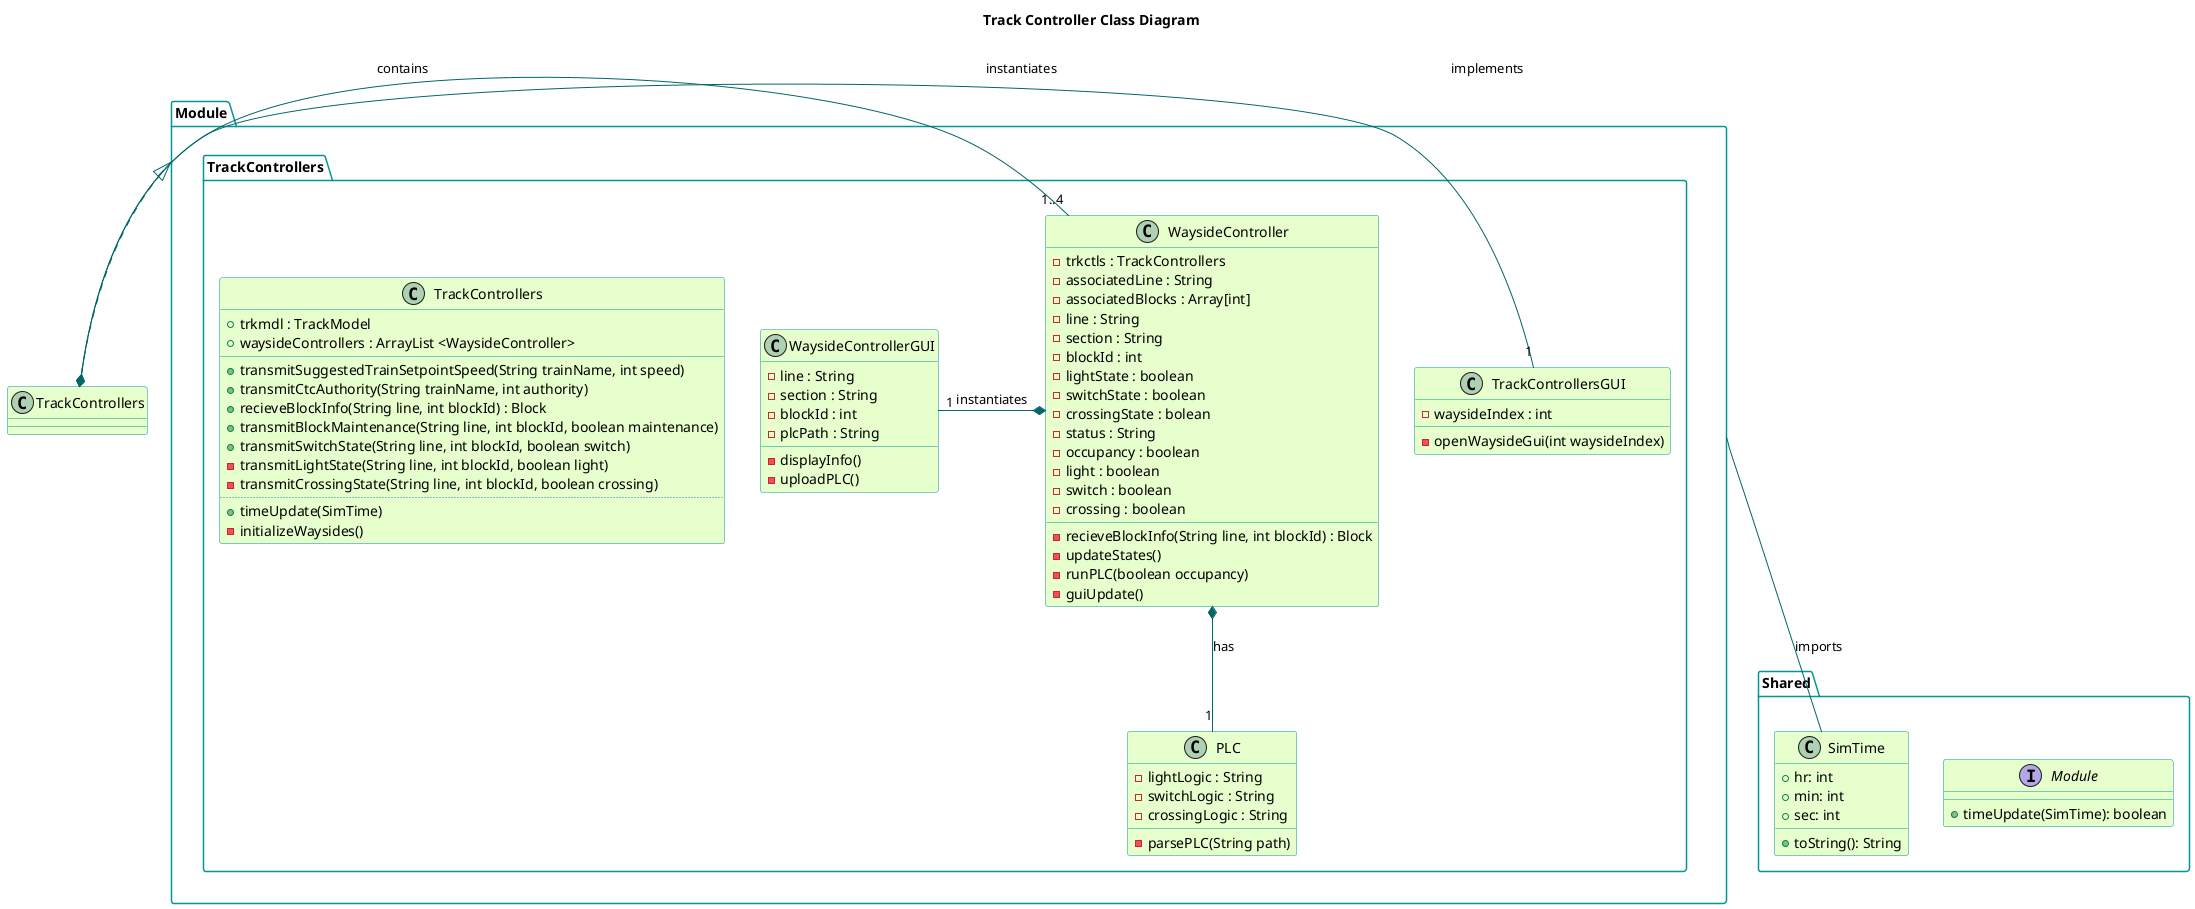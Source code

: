 @startuml
title Track Controller Class Diagram

skinparam classBackgroundColor #e6ffcc
skinparam classBorderColor 	#049595
skinparam packageBorderCOlor  #049595
skinparam arrowColor #006666

package "Shared"{
    interface Module{
        +timeUpdate(SimTime): boolean
    }

    class SimTime{
        +hr: int
        +min: int
        +sec: int
        +toString(): String
    }
}

package Module.TrackControllers{
	class TrackControllers {
		{field} + trkmdl : TrackModel
		{field} + waysideControllers : ArrayList <WaysideController>
		__
		{method} + transmitSuggestedTrainSetpointSpeed(String trainName, int speed)
		{method} + transmitCtcAuthority(String trainName, int authority)
		{method} + recieveBlockInfo(String line, int blockId) : Block
	    {method} + transmitBlockMaintenance(String line, int blockId, boolean maintenance)
		{method} + transmitSwitchState(String line, int blockId, boolean switch)
		{method} - transmitLightState(String line, int blockId, boolean light)
		{method} - transmitCrossingState(String line, int blockId, boolean crossing)
		..
		{method} + timeUpdate(SimTime)
		{method} - initializeWaysides() 
	}

	class TrackControllersGUI {
		{field} - waysideIndex : int
		__
		{method} - openWaysideGui(int waysideIndex)
	}

	class WaysideController {
		{field} - trkctls : TrackControllers
		{field} - associatedLine : String
		{field} - associatedBlocks : Array[int]
		{field} - line : String
		{field} - section : String
		{field} - blockId : int
		{field} - lightState : boolean
		{field} - switchState : boolean
		{field} - crossingState : bolean
		{field} - status : String
		{field} - occupancy : boolean
		{field} - light : boolean
		{field} - switch : boolean
		{field} - crossing : boolean
		__
		{method} - recieveBlockInfo(String line, int blockId) : Block
		{method} - updateStates()
			'calls runPLC( ), guiUpdate( ), trkctls.transmit...State( ) if occupancy has changed
		{method} - runPLC(boolean occupancy)
			'update states using PLC.logic
		{method} - guiUpdate()
			'calls GUI.displayInfo( )
	}

	class WaysideControllerGUI {
		{field} - line : String
		{field} - section : String
		{field} - blockId : int
		{field} - plcPath : String
		__
		{method} - displayInfo()
			'calls waysideController.receiveBlockInfo( )
		{method} - uploadPLC()
			'calls PLC.parsePLC(String path)
	}

	class PLC {
		{field} - lightLogic : String 
		{field} - switchLogic : String
		{field} - crossingLogic : String
		__
		{method} - parsePLC(String path)
			'parses and updates logic values
	}
}

Module -- SimTime : imports
TrackControllers .right.|> Module : implements
TrackControllers o-down- "1..4" WaysideController : contains
TrackControllers *-left- "1" TrackControllersGUI : instantiates
WaysideController *-left- "1" WaysideControllerGUI : instantiates
WaysideController *-down- "1" PLC : has

@enduml
